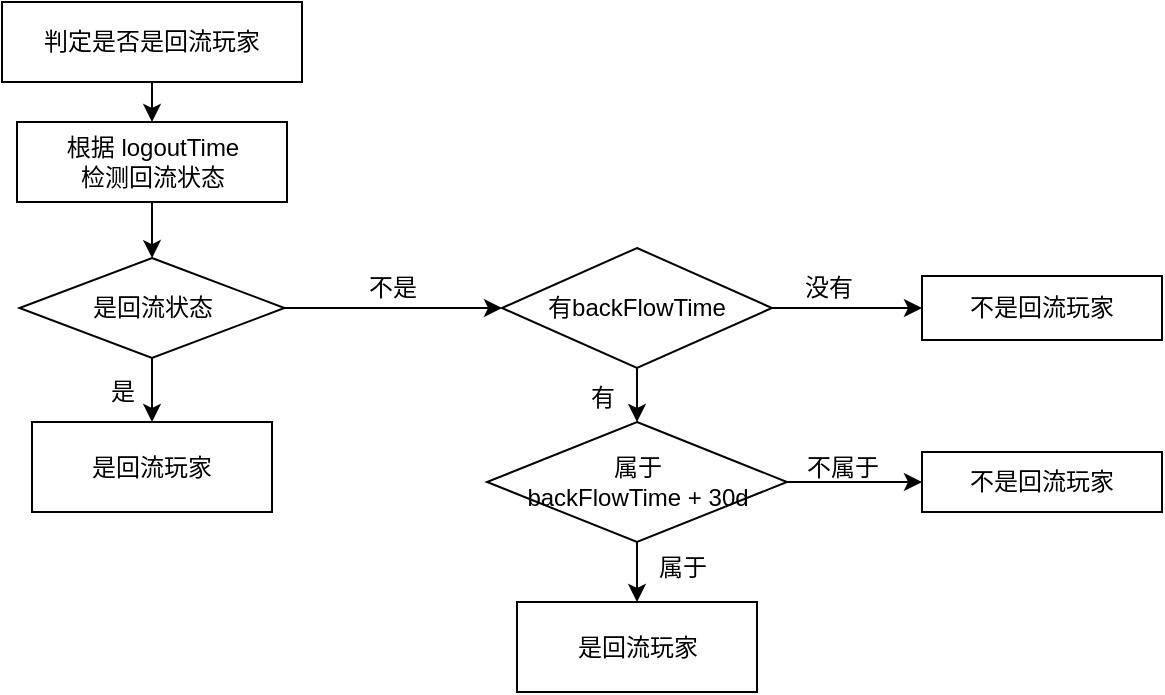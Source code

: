 <mxfile version="24.7.7">
  <diagram name="第 1 页" id="2RVUCIvTxmHm0UKduwhS">
    <mxGraphModel dx="1434" dy="746" grid="1" gridSize="10" guides="1" tooltips="1" connect="1" arrows="1" fold="1" page="1" pageScale="1" pageWidth="4681" pageHeight="3300" math="0" shadow="0">
      <root>
        <mxCell id="0" />
        <mxCell id="1" parent="0" />
        <mxCell id="uwEyuwBa11lFH1Ozhfpp-16" style="edgeStyle=orthogonalEdgeStyle;rounded=0;orthogonalLoop=1;jettySize=auto;html=1;exitX=0.5;exitY=1;exitDx=0;exitDy=0;entryX=0.5;entryY=0;entryDx=0;entryDy=0;" edge="1" parent="1" source="uwEyuwBa11lFH1Ozhfpp-1" target="uwEyuwBa11lFH1Ozhfpp-4">
          <mxGeometry relative="1" as="geometry" />
        </mxCell>
        <mxCell id="uwEyuwBa11lFH1Ozhfpp-1" value="判定是否是回流玩家" style="rounded=0;whiteSpace=wrap;html=1;" vertex="1" parent="1">
          <mxGeometry x="570" y="60" width="150" height="40" as="geometry" />
        </mxCell>
        <mxCell id="uwEyuwBa11lFH1Ozhfpp-22" style="edgeStyle=orthogonalEdgeStyle;rounded=0;orthogonalLoop=1;jettySize=auto;html=1;exitX=0.5;exitY=1;exitDx=0;exitDy=0;" edge="1" parent="1" source="uwEyuwBa11lFH1Ozhfpp-2" target="uwEyuwBa11lFH1Ozhfpp-12">
          <mxGeometry relative="1" as="geometry" />
        </mxCell>
        <mxCell id="uwEyuwBa11lFH1Ozhfpp-25" value="" style="edgeStyle=orthogonalEdgeStyle;rounded=0;orthogonalLoop=1;jettySize=auto;html=1;" edge="1" parent="1" source="uwEyuwBa11lFH1Ozhfpp-2" target="uwEyuwBa11lFH1Ozhfpp-9">
          <mxGeometry relative="1" as="geometry" />
        </mxCell>
        <mxCell id="uwEyuwBa11lFH1Ozhfpp-2" value="有backFlowTime" style="rhombus;whiteSpace=wrap;html=1;" vertex="1" parent="1">
          <mxGeometry x="820" y="183" width="135" height="60" as="geometry" />
        </mxCell>
        <mxCell id="uwEyuwBa11lFH1Ozhfpp-3" value="是回流玩家" style="rounded=0;whiteSpace=wrap;html=1;" vertex="1" parent="1">
          <mxGeometry x="585" y="270" width="120" height="45" as="geometry" />
        </mxCell>
        <mxCell id="uwEyuwBa11lFH1Ozhfpp-17" style="edgeStyle=orthogonalEdgeStyle;rounded=0;orthogonalLoop=1;jettySize=auto;html=1;exitX=0.5;exitY=1;exitDx=0;exitDy=0;" edge="1" parent="1" source="uwEyuwBa11lFH1Ozhfpp-4" target="uwEyuwBa11lFH1Ozhfpp-5">
          <mxGeometry relative="1" as="geometry" />
        </mxCell>
        <mxCell id="uwEyuwBa11lFH1Ozhfpp-4" value="&lt;div&gt;根据 logoutTime&lt;/div&gt;检测回流状态" style="rounded=0;whiteSpace=wrap;html=1;" vertex="1" parent="1">
          <mxGeometry x="577.5" y="120" width="135" height="40" as="geometry" />
        </mxCell>
        <mxCell id="uwEyuwBa11lFH1Ozhfpp-18" style="edgeStyle=orthogonalEdgeStyle;rounded=0;orthogonalLoop=1;jettySize=auto;html=1;exitX=0.5;exitY=1;exitDx=0;exitDy=0;" edge="1" parent="1" source="uwEyuwBa11lFH1Ozhfpp-5" target="uwEyuwBa11lFH1Ozhfpp-3">
          <mxGeometry relative="1" as="geometry" />
        </mxCell>
        <mxCell id="uwEyuwBa11lFH1Ozhfpp-19" style="edgeStyle=orthogonalEdgeStyle;rounded=0;orthogonalLoop=1;jettySize=auto;html=1;exitX=1;exitY=0.5;exitDx=0;exitDy=0;" edge="1" parent="1" source="uwEyuwBa11lFH1Ozhfpp-5" target="uwEyuwBa11lFH1Ozhfpp-2">
          <mxGeometry relative="1" as="geometry" />
        </mxCell>
        <mxCell id="uwEyuwBa11lFH1Ozhfpp-5" value="是回流状态" style="rhombus;whiteSpace=wrap;html=1;" vertex="1" parent="1">
          <mxGeometry x="578.75" y="188" width="132.5" height="50" as="geometry" />
        </mxCell>
        <mxCell id="uwEyuwBa11lFH1Ozhfpp-9" value="不是回流玩家" style="rounded=0;whiteSpace=wrap;html=1;" vertex="1" parent="1">
          <mxGeometry x="1030" y="197" width="120" height="32" as="geometry" />
        </mxCell>
        <mxCell id="uwEyuwBa11lFH1Ozhfpp-23" style="edgeStyle=orthogonalEdgeStyle;rounded=0;orthogonalLoop=1;jettySize=auto;html=1;exitX=0.5;exitY=1;exitDx=0;exitDy=0;" edge="1" parent="1" source="uwEyuwBa11lFH1Ozhfpp-12" target="uwEyuwBa11lFH1Ozhfpp-15">
          <mxGeometry relative="1" as="geometry" />
        </mxCell>
        <mxCell id="uwEyuwBa11lFH1Ozhfpp-24" style="edgeStyle=orthogonalEdgeStyle;rounded=0;orthogonalLoop=1;jettySize=auto;html=1;exitX=1;exitY=0.5;exitDx=0;exitDy=0;" edge="1" parent="1" source="uwEyuwBa11lFH1Ozhfpp-12" target="uwEyuwBa11lFH1Ozhfpp-13">
          <mxGeometry relative="1" as="geometry" />
        </mxCell>
        <mxCell id="uwEyuwBa11lFH1Ozhfpp-12" value="&lt;div&gt;属于&lt;/div&gt;backFlowTime + 30d" style="rhombus;whiteSpace=wrap;html=1;" vertex="1" parent="1">
          <mxGeometry x="812.5" y="270" width="150" height="60" as="geometry" />
        </mxCell>
        <mxCell id="uwEyuwBa11lFH1Ozhfpp-13" value="不是回流玩家" style="rounded=0;whiteSpace=wrap;html=1;" vertex="1" parent="1">
          <mxGeometry x="1030" y="285" width="120" height="30" as="geometry" />
        </mxCell>
        <mxCell id="uwEyuwBa11lFH1Ozhfpp-15" value="是回流玩家" style="rounded=0;whiteSpace=wrap;html=1;" vertex="1" parent="1">
          <mxGeometry x="827.5" y="360" width="120" height="45" as="geometry" />
        </mxCell>
        <mxCell id="uwEyuwBa11lFH1Ozhfpp-20" value="不是" style="text;html=1;align=center;verticalAlign=middle;resizable=0;points=[];autosize=1;strokeColor=none;fillColor=none;" vertex="1" parent="1">
          <mxGeometry x="740" y="188" width="50" height="30" as="geometry" />
        </mxCell>
        <mxCell id="uwEyuwBa11lFH1Ozhfpp-21" value="是" style="text;html=1;align=center;verticalAlign=middle;resizable=0;points=[];autosize=1;strokeColor=none;fillColor=none;" vertex="1" parent="1">
          <mxGeometry x="610" y="240" width="40" height="30" as="geometry" />
        </mxCell>
        <mxCell id="uwEyuwBa11lFH1Ozhfpp-26" value="没有" style="text;html=1;align=center;verticalAlign=middle;resizable=0;points=[];autosize=1;strokeColor=none;fillColor=none;" vertex="1" parent="1">
          <mxGeometry x="957.5" y="188" width="50" height="30" as="geometry" />
        </mxCell>
        <mxCell id="uwEyuwBa11lFH1Ozhfpp-27" value="有" style="text;html=1;align=center;verticalAlign=middle;resizable=0;points=[];autosize=1;strokeColor=none;fillColor=none;" vertex="1" parent="1">
          <mxGeometry x="850" y="243" width="40" height="30" as="geometry" />
        </mxCell>
        <mxCell id="uwEyuwBa11lFH1Ozhfpp-28" value="不属于" style="text;html=1;align=center;verticalAlign=middle;resizable=0;points=[];autosize=1;strokeColor=none;fillColor=none;" vertex="1" parent="1">
          <mxGeometry x="960" y="278" width="60" height="30" as="geometry" />
        </mxCell>
        <mxCell id="uwEyuwBa11lFH1Ozhfpp-29" value="属于" style="text;html=1;align=center;verticalAlign=middle;resizable=0;points=[];autosize=1;strokeColor=none;fillColor=none;" vertex="1" parent="1">
          <mxGeometry x="885" y="328" width="50" height="30" as="geometry" />
        </mxCell>
      </root>
    </mxGraphModel>
  </diagram>
</mxfile>
